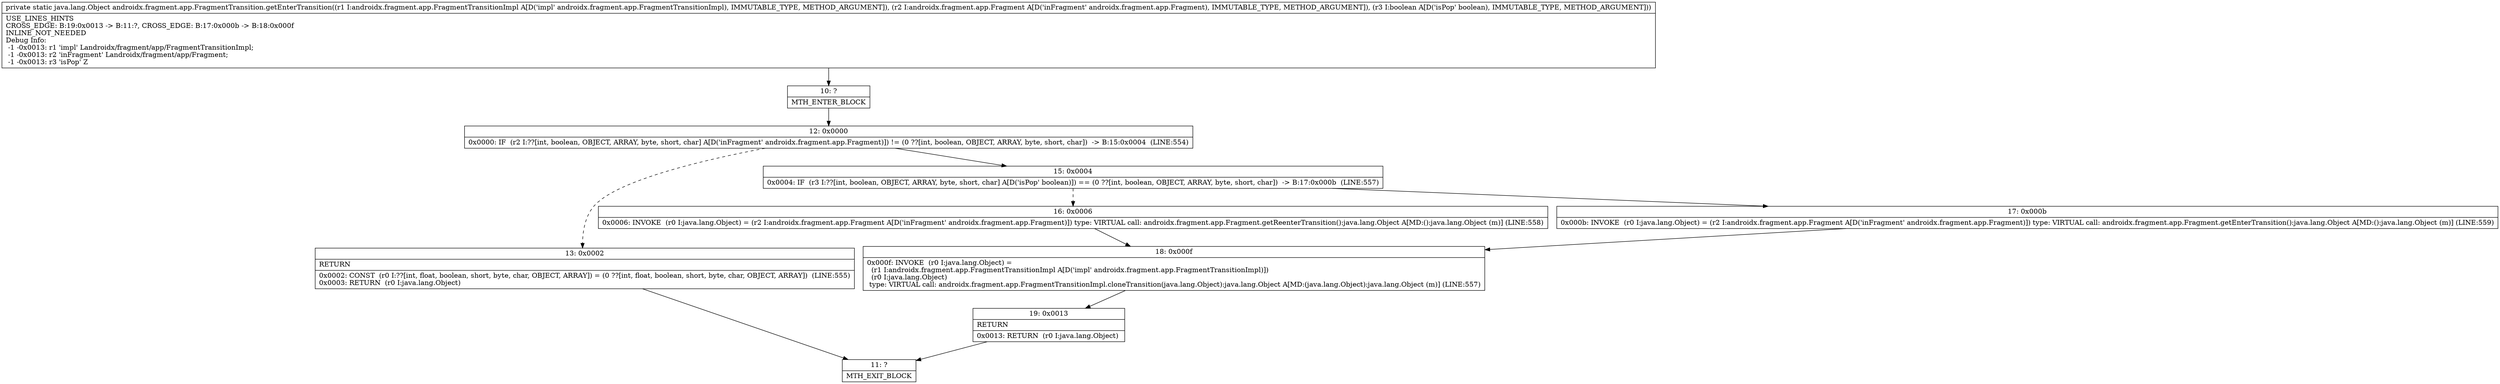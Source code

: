 digraph "CFG forandroidx.fragment.app.FragmentTransition.getEnterTransition(Landroidx\/fragment\/app\/FragmentTransitionImpl;Landroidx\/fragment\/app\/Fragment;Z)Ljava\/lang\/Object;" {
Node_10 [shape=record,label="{10\:\ ?|MTH_ENTER_BLOCK\l}"];
Node_12 [shape=record,label="{12\:\ 0x0000|0x0000: IF  (r2 I:??[int, boolean, OBJECT, ARRAY, byte, short, char] A[D('inFragment' androidx.fragment.app.Fragment)]) != (0 ??[int, boolean, OBJECT, ARRAY, byte, short, char])  \-\> B:15:0x0004  (LINE:554)\l}"];
Node_13 [shape=record,label="{13\:\ 0x0002|RETURN\l|0x0002: CONST  (r0 I:??[int, float, boolean, short, byte, char, OBJECT, ARRAY]) = (0 ??[int, float, boolean, short, byte, char, OBJECT, ARRAY])  (LINE:555)\l0x0003: RETURN  (r0 I:java.lang.Object) \l}"];
Node_11 [shape=record,label="{11\:\ ?|MTH_EXIT_BLOCK\l}"];
Node_15 [shape=record,label="{15\:\ 0x0004|0x0004: IF  (r3 I:??[int, boolean, OBJECT, ARRAY, byte, short, char] A[D('isPop' boolean)]) == (0 ??[int, boolean, OBJECT, ARRAY, byte, short, char])  \-\> B:17:0x000b  (LINE:557)\l}"];
Node_16 [shape=record,label="{16\:\ 0x0006|0x0006: INVOKE  (r0 I:java.lang.Object) = (r2 I:androidx.fragment.app.Fragment A[D('inFragment' androidx.fragment.app.Fragment)]) type: VIRTUAL call: androidx.fragment.app.Fragment.getReenterTransition():java.lang.Object A[MD:():java.lang.Object (m)] (LINE:558)\l}"];
Node_18 [shape=record,label="{18\:\ 0x000f|0x000f: INVOKE  (r0 I:java.lang.Object) = \l  (r1 I:androidx.fragment.app.FragmentTransitionImpl A[D('impl' androidx.fragment.app.FragmentTransitionImpl)])\l  (r0 I:java.lang.Object)\l type: VIRTUAL call: androidx.fragment.app.FragmentTransitionImpl.cloneTransition(java.lang.Object):java.lang.Object A[MD:(java.lang.Object):java.lang.Object (m)] (LINE:557)\l}"];
Node_19 [shape=record,label="{19\:\ 0x0013|RETURN\l|0x0013: RETURN  (r0 I:java.lang.Object) \l}"];
Node_17 [shape=record,label="{17\:\ 0x000b|0x000b: INVOKE  (r0 I:java.lang.Object) = (r2 I:androidx.fragment.app.Fragment A[D('inFragment' androidx.fragment.app.Fragment)]) type: VIRTUAL call: androidx.fragment.app.Fragment.getEnterTransition():java.lang.Object A[MD:():java.lang.Object (m)] (LINE:559)\l}"];
MethodNode[shape=record,label="{private static java.lang.Object androidx.fragment.app.FragmentTransition.getEnterTransition((r1 I:androidx.fragment.app.FragmentTransitionImpl A[D('impl' androidx.fragment.app.FragmentTransitionImpl), IMMUTABLE_TYPE, METHOD_ARGUMENT]), (r2 I:androidx.fragment.app.Fragment A[D('inFragment' androidx.fragment.app.Fragment), IMMUTABLE_TYPE, METHOD_ARGUMENT]), (r3 I:boolean A[D('isPop' boolean), IMMUTABLE_TYPE, METHOD_ARGUMENT]))  | USE_LINES_HINTS\lCROSS_EDGE: B:19:0x0013 \-\> B:11:?, CROSS_EDGE: B:17:0x000b \-\> B:18:0x000f\lINLINE_NOT_NEEDED\lDebug Info:\l  \-1 \-0x0013: r1 'impl' Landroidx\/fragment\/app\/FragmentTransitionImpl;\l  \-1 \-0x0013: r2 'inFragment' Landroidx\/fragment\/app\/Fragment;\l  \-1 \-0x0013: r3 'isPop' Z\l}"];
MethodNode -> Node_10;Node_10 -> Node_12;
Node_12 -> Node_13[style=dashed];
Node_12 -> Node_15;
Node_13 -> Node_11;
Node_15 -> Node_16[style=dashed];
Node_15 -> Node_17;
Node_16 -> Node_18;
Node_18 -> Node_19;
Node_19 -> Node_11;
Node_17 -> Node_18;
}

